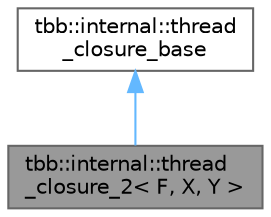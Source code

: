 digraph "tbb::internal::thread_closure_2&lt; F, X, Y &gt;"
{
 // LATEX_PDF_SIZE
  bgcolor="transparent";
  edge [fontname=Helvetica,fontsize=10,labelfontname=Helvetica,labelfontsize=10];
  node [fontname=Helvetica,fontsize=10,shape=box,height=0.2,width=0.4];
  Node1 [id="Node000001",label="tbb::internal::thread\l_closure_2\< F, X, Y \>",height=0.2,width=0.4,color="gray40", fillcolor="grey60", style="filled", fontcolor="black",tooltip=" "];
  Node2 -> Node1 [id="edge1_Node000001_Node000002",dir="back",color="steelblue1",style="solid",tooltip=" "];
  Node2 [id="Node000002",label="tbb::internal::thread\l_closure_base",height=0.2,width=0.4,color="gray40", fillcolor="white", style="filled",URL="$structtbb_1_1internal_1_1thread__closure__base.html",tooltip=" "];
}
